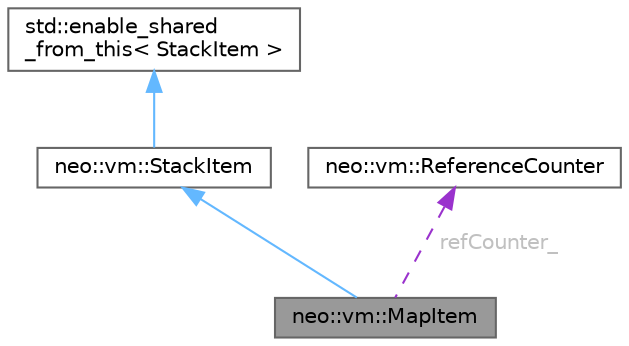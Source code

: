 digraph "neo::vm::MapItem"
{
 // LATEX_PDF_SIZE
  bgcolor="transparent";
  edge [fontname=Helvetica,fontsize=10,labelfontname=Helvetica,labelfontsize=10];
  node [fontname=Helvetica,fontsize=10,shape=box,height=0.2,width=0.4];
  Node1 [id="Node000001",label="neo::vm::MapItem",height=0.2,width=0.4,color="gray40", fillcolor="grey60", style="filled", fontcolor="black",tooltip="Represents a map stack item."];
  Node2 -> Node1 [id="edge4_Node000001_Node000002",dir="back",color="steelblue1",style="solid",tooltip=" "];
  Node2 [id="Node000002",label="neo::vm::StackItem",height=0.2,width=0.4,color="gray40", fillcolor="white", style="filled",URL="$classneo_1_1vm_1_1_stack_item.html",tooltip="Represents a stack item in the VM."];
  Node3 -> Node2 [id="edge5_Node000002_Node000003",dir="back",color="steelblue1",style="solid",tooltip=" "];
  Node3 [id="Node000003",label="std::enable_shared\l_from_this\< StackItem \>",height=0.2,width=0.4,color="gray40", fillcolor="white", style="filled",tooltip=" "];
  Node4 -> Node1 [id="edge6_Node000001_Node000004",dir="back",color="darkorchid3",style="dashed",tooltip=" ",label=<<TABLE CELLBORDER="0" BORDER="0"><TR><TD VALIGN="top" ALIGN="LEFT" CELLPADDING="1" CELLSPACING="0">refCounter_</TD></TR>
</TABLE>> ,fontcolor="grey" ];
  Node4 [id="Node000004",label="neo::vm::ReferenceCounter",height=0.2,width=0.4,color="gray40", fillcolor="white", style="filled",URL="$classneo_1_1vm_1_1_reference_counter.html",tooltip="Represents a reference counter for stack items."];
}
